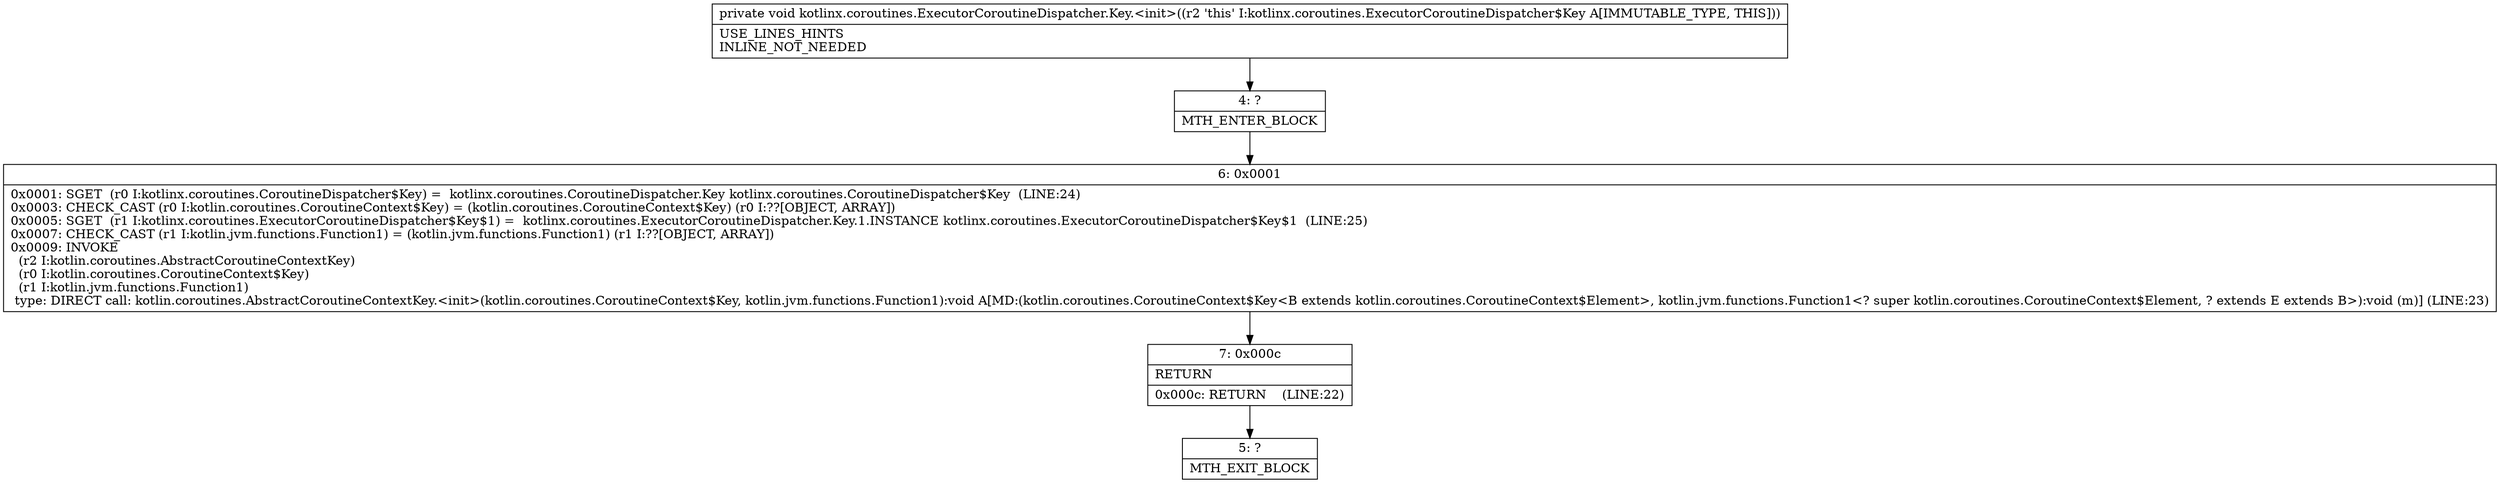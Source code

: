 digraph "CFG forkotlinx.coroutines.ExecutorCoroutineDispatcher.Key.\<init\>()V" {
Node_4 [shape=record,label="{4\:\ ?|MTH_ENTER_BLOCK\l}"];
Node_6 [shape=record,label="{6\:\ 0x0001|0x0001: SGET  (r0 I:kotlinx.coroutines.CoroutineDispatcher$Key) =  kotlinx.coroutines.CoroutineDispatcher.Key kotlinx.coroutines.CoroutineDispatcher$Key  (LINE:24)\l0x0003: CHECK_CAST (r0 I:kotlin.coroutines.CoroutineContext$Key) = (kotlin.coroutines.CoroutineContext$Key) (r0 I:??[OBJECT, ARRAY]) \l0x0005: SGET  (r1 I:kotlinx.coroutines.ExecutorCoroutineDispatcher$Key$1) =  kotlinx.coroutines.ExecutorCoroutineDispatcher.Key.1.INSTANCE kotlinx.coroutines.ExecutorCoroutineDispatcher$Key$1  (LINE:25)\l0x0007: CHECK_CAST (r1 I:kotlin.jvm.functions.Function1) = (kotlin.jvm.functions.Function1) (r1 I:??[OBJECT, ARRAY]) \l0x0009: INVOKE  \l  (r2 I:kotlin.coroutines.AbstractCoroutineContextKey)\l  (r0 I:kotlin.coroutines.CoroutineContext$Key)\l  (r1 I:kotlin.jvm.functions.Function1)\l type: DIRECT call: kotlin.coroutines.AbstractCoroutineContextKey.\<init\>(kotlin.coroutines.CoroutineContext$Key, kotlin.jvm.functions.Function1):void A[MD:(kotlin.coroutines.CoroutineContext$Key\<B extends kotlin.coroutines.CoroutineContext$Element\>, kotlin.jvm.functions.Function1\<? super kotlin.coroutines.CoroutineContext$Element, ? extends E extends B\>):void (m)] (LINE:23)\l}"];
Node_7 [shape=record,label="{7\:\ 0x000c|RETURN\l|0x000c: RETURN    (LINE:22)\l}"];
Node_5 [shape=record,label="{5\:\ ?|MTH_EXIT_BLOCK\l}"];
MethodNode[shape=record,label="{private void kotlinx.coroutines.ExecutorCoroutineDispatcher.Key.\<init\>((r2 'this' I:kotlinx.coroutines.ExecutorCoroutineDispatcher$Key A[IMMUTABLE_TYPE, THIS]))  | USE_LINES_HINTS\lINLINE_NOT_NEEDED\l}"];
MethodNode -> Node_4;Node_4 -> Node_6;
Node_6 -> Node_7;
Node_7 -> Node_5;
}

